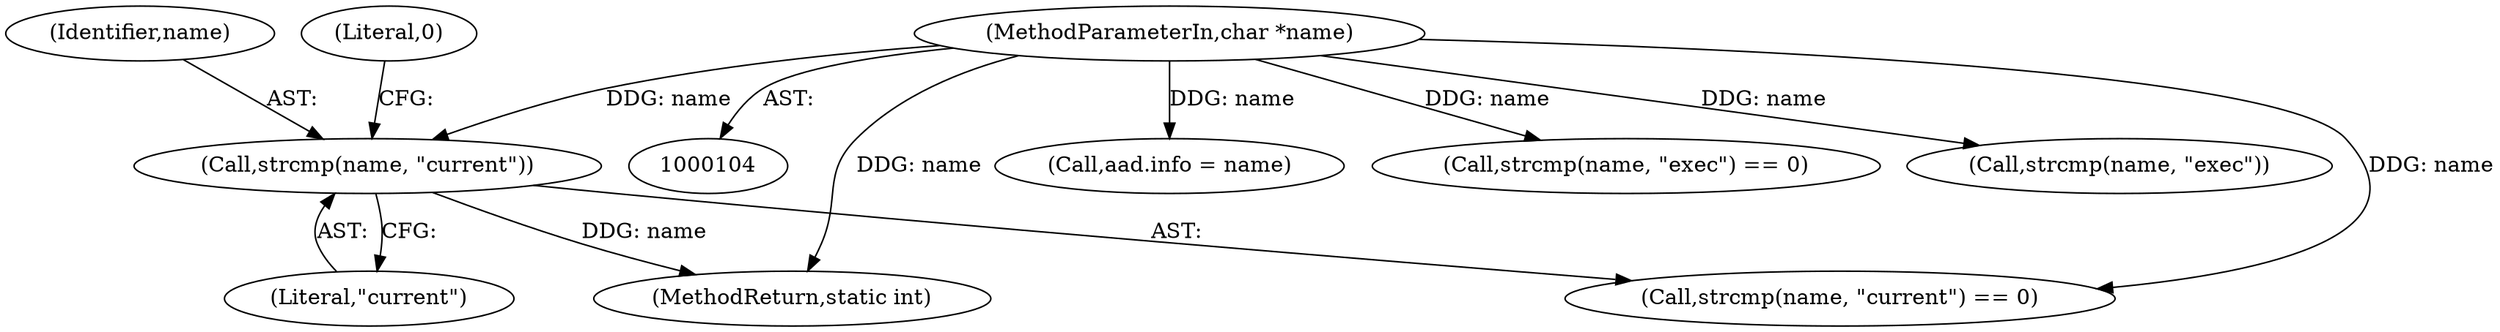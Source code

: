 digraph "0_linux_30a46a4647fd1df9cf52e43bf467f0d9265096ca@API" {
"1000208" [label="(Call,strcmp(name, \"current\"))"];
"1000106" [label="(MethodParameterIn,char *name)"];
"1000332" [label="(Call,aad.info = name)"];
"1000211" [label="(Literal,0)"];
"1000276" [label="(Call,strcmp(name, \"exec\") == 0)"];
"1000277" [label="(Call,strcmp(name, \"exec\"))"];
"1000207" [label="(Call,strcmp(name, \"current\") == 0)"];
"1000208" [label="(Call,strcmp(name, \"current\"))"];
"1000351" [label="(MethodReturn,static int)"];
"1000209" [label="(Identifier,name)"];
"1000106" [label="(MethodParameterIn,char *name)"];
"1000210" [label="(Literal,\"current\")"];
"1000208" -> "1000207"  [label="AST: "];
"1000208" -> "1000210"  [label="CFG: "];
"1000209" -> "1000208"  [label="AST: "];
"1000210" -> "1000208"  [label="AST: "];
"1000211" -> "1000208"  [label="CFG: "];
"1000208" -> "1000351"  [label="DDG: name"];
"1000106" -> "1000208"  [label="DDG: name"];
"1000106" -> "1000104"  [label="AST: "];
"1000106" -> "1000351"  [label="DDG: name"];
"1000106" -> "1000207"  [label="DDG: name"];
"1000106" -> "1000276"  [label="DDG: name"];
"1000106" -> "1000277"  [label="DDG: name"];
"1000106" -> "1000332"  [label="DDG: name"];
}
